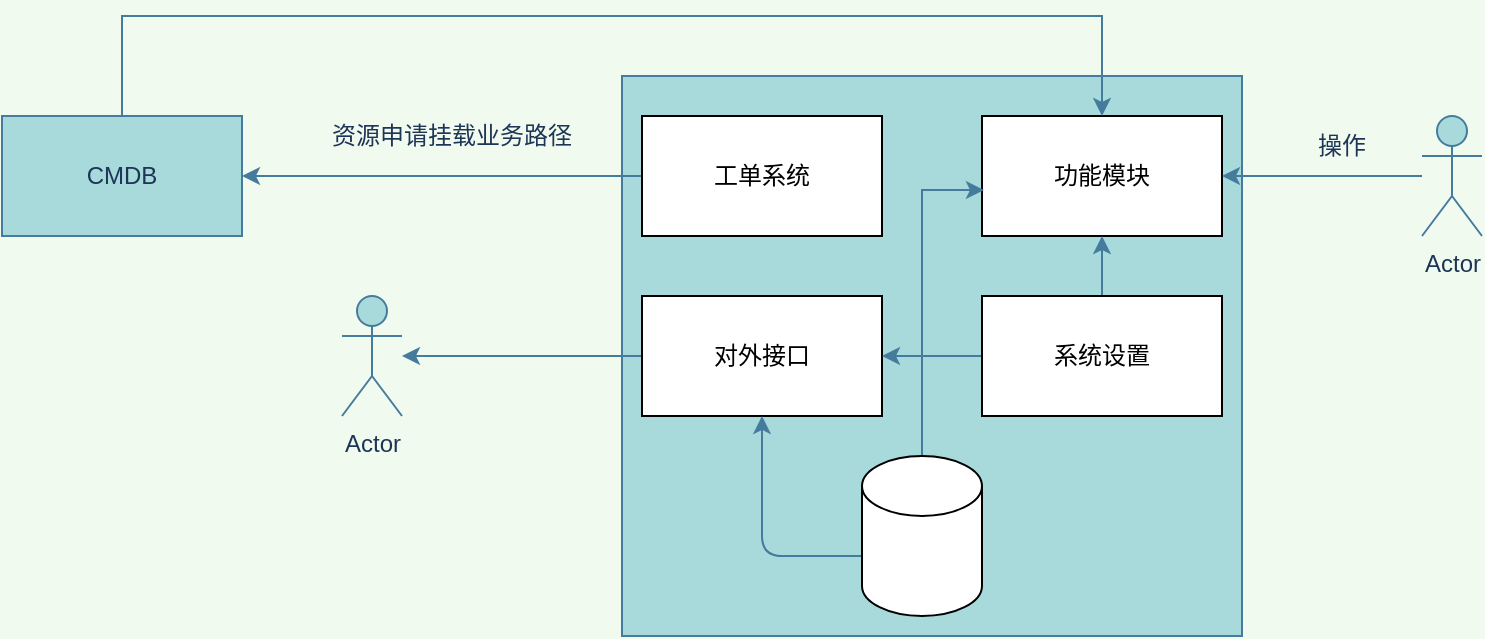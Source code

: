<mxfile version="15.8.3" type="github">
  <diagram id="DgkNy1R7Da5GFt-3lBxv" name="第 1 页">
    <mxGraphModel dx="1186" dy="561" grid="1" gridSize="10" guides="1" tooltips="1" connect="1" arrows="1" fold="1" page="1" pageScale="1" pageWidth="827" pageHeight="1169" background="#F1FAEE" math="0" shadow="0">
      <root>
        <mxCell id="0" />
        <mxCell id="1" parent="0" />
        <mxCell id="6i4auel2bjqROb5DKYu0-1" value="" style="rounded=0;whiteSpace=wrap;html=1;fillColor=#A8DADC;strokeColor=#457B9D;fontColor=#1D3557;" vertex="1" parent="1">
          <mxGeometry x="360" y="130" width="310" height="280" as="geometry" />
        </mxCell>
        <mxCell id="6i4auel2bjqROb5DKYu0-7" style="edgeStyle=orthogonalEdgeStyle;rounded=0;orthogonalLoop=1;jettySize=auto;html=1;entryX=1;entryY=0.5;entryDx=0;entryDy=0;labelBackgroundColor=#F1FAEE;strokeColor=#457B9D;fontColor=#1D3557;" edge="1" parent="1" source="6i4auel2bjqROb5DKYu0-2" target="6i4auel2bjqROb5DKYu0-6">
          <mxGeometry relative="1" as="geometry" />
        </mxCell>
        <mxCell id="6i4auel2bjqROb5DKYu0-2" value="工单系统" style="rounded=0;whiteSpace=wrap;html=1;" vertex="1" parent="1">
          <mxGeometry x="370" y="150" width="120" height="60" as="geometry" />
        </mxCell>
        <mxCell id="6i4auel2bjqROb5DKYu0-3" value="功能模块" style="rounded=0;whiteSpace=wrap;html=1;" vertex="1" parent="1">
          <mxGeometry x="540" y="150" width="120" height="60" as="geometry" />
        </mxCell>
        <mxCell id="6i4auel2bjqROb5DKYu0-23" style="edgeStyle=orthogonalEdgeStyle;curved=0;rounded=1;sketch=0;orthogonalLoop=1;jettySize=auto;html=1;fontColor=#1D3557;strokeColor=#457B9D;fillColor=#A8DADC;" edge="1" parent="1" source="6i4auel2bjqROb5DKYu0-4" target="6i4auel2bjqROb5DKYu0-22">
          <mxGeometry relative="1" as="geometry" />
        </mxCell>
        <mxCell id="6i4auel2bjqROb5DKYu0-4" value="对外接口" style="rounded=0;whiteSpace=wrap;html=1;" vertex="1" parent="1">
          <mxGeometry x="370" y="240" width="120" height="60" as="geometry" />
        </mxCell>
        <mxCell id="6i4auel2bjqROb5DKYu0-13" value="" style="edgeStyle=orthogonalEdgeStyle;rounded=0;orthogonalLoop=1;jettySize=auto;html=1;labelBackgroundColor=#F1FAEE;strokeColor=#457B9D;fontColor=#1D3557;" edge="1" parent="1" source="6i4auel2bjqROb5DKYu0-5" target="6i4auel2bjqROb5DKYu0-3">
          <mxGeometry relative="1" as="geometry" />
        </mxCell>
        <mxCell id="6i4auel2bjqROb5DKYu0-19" value="" style="edgeStyle=orthogonalEdgeStyle;curved=0;rounded=1;sketch=0;orthogonalLoop=1;jettySize=auto;html=1;fontColor=#1D3557;strokeColor=#457B9D;fillColor=#A8DADC;" edge="1" parent="1" source="6i4auel2bjqROb5DKYu0-5" target="6i4auel2bjqROb5DKYu0-4">
          <mxGeometry relative="1" as="geometry" />
        </mxCell>
        <mxCell id="6i4auel2bjqROb5DKYu0-5" value="系统设置" style="rounded=0;whiteSpace=wrap;html=1;" vertex="1" parent="1">
          <mxGeometry x="540" y="240" width="120" height="60" as="geometry" />
        </mxCell>
        <mxCell id="6i4auel2bjqROb5DKYu0-14" style="edgeStyle=orthogonalEdgeStyle;rounded=0;orthogonalLoop=1;jettySize=auto;html=1;entryX=0.5;entryY=0;entryDx=0;entryDy=0;labelBackgroundColor=#F1FAEE;strokeColor=#457B9D;fontColor=#1D3557;" edge="1" parent="1" source="6i4auel2bjqROb5DKYu0-6" target="6i4auel2bjqROb5DKYu0-3">
          <mxGeometry relative="1" as="geometry">
            <Array as="points">
              <mxPoint x="110" y="100" />
              <mxPoint x="600" y="100" />
            </Array>
          </mxGeometry>
        </mxCell>
        <mxCell id="6i4auel2bjqROb5DKYu0-6" value="CMDB" style="rounded=0;whiteSpace=wrap;html=1;fillColor=#A8DADC;strokeColor=#457B9D;fontColor=#1D3557;" vertex="1" parent="1">
          <mxGeometry x="50" y="150" width="120" height="60" as="geometry" />
        </mxCell>
        <mxCell id="6i4auel2bjqROb5DKYu0-8" value="资源申请挂载业务路径" style="text;html=1;strokeColor=none;fillColor=none;align=center;verticalAlign=middle;whiteSpace=wrap;rounded=0;fontColor=#1D3557;" vertex="1" parent="1">
          <mxGeometry x="210" y="150" width="130" height="20" as="geometry" />
        </mxCell>
        <mxCell id="6i4auel2bjqROb5DKYu0-11" style="edgeStyle=orthogonalEdgeStyle;rounded=0;orthogonalLoop=1;jettySize=auto;html=1;entryX=0.008;entryY=0.617;entryDx=0;entryDy=0;entryPerimeter=0;labelBackgroundColor=#F1FAEE;strokeColor=#457B9D;fontColor=#1D3557;" edge="1" parent="1" source="6i4auel2bjqROb5DKYu0-10" target="6i4auel2bjqROb5DKYu0-3">
          <mxGeometry relative="1" as="geometry" />
        </mxCell>
        <mxCell id="6i4auel2bjqROb5DKYu0-21" style="edgeStyle=orthogonalEdgeStyle;curved=0;rounded=1;sketch=0;orthogonalLoop=1;jettySize=auto;html=1;entryX=0.5;entryY=1;entryDx=0;entryDy=0;fontColor=#1D3557;strokeColor=#457B9D;fillColor=#A8DADC;" edge="1" parent="1" source="6i4auel2bjqROb5DKYu0-10" target="6i4auel2bjqROb5DKYu0-4">
          <mxGeometry relative="1" as="geometry">
            <Array as="points">
              <mxPoint x="430" y="370" />
            </Array>
          </mxGeometry>
        </mxCell>
        <mxCell id="6i4auel2bjqROb5DKYu0-10" value="" style="shape=cylinder3;whiteSpace=wrap;html=1;boundedLbl=1;backgroundOutline=1;size=15;" vertex="1" parent="1">
          <mxGeometry x="480" y="320" width="60" height="80" as="geometry" />
        </mxCell>
        <mxCell id="6i4auel2bjqROb5DKYu0-17" style="edgeStyle=orthogonalEdgeStyle;rounded=0;orthogonalLoop=1;jettySize=auto;html=1;entryX=1;entryY=0.5;entryDx=0;entryDy=0;labelBackgroundColor=#F1FAEE;strokeColor=#457B9D;fontColor=#1D3557;" edge="1" parent="1" source="6i4auel2bjqROb5DKYu0-15" target="6i4auel2bjqROb5DKYu0-3">
          <mxGeometry relative="1" as="geometry" />
        </mxCell>
        <mxCell id="6i4auel2bjqROb5DKYu0-15" value="Actor" style="shape=umlActor;verticalLabelPosition=bottom;verticalAlign=top;html=1;outlineConnect=0;fillColor=#A8DADC;strokeColor=#457B9D;fontColor=#1D3557;" vertex="1" parent="1">
          <mxGeometry x="760" y="150" width="30" height="60" as="geometry" />
        </mxCell>
        <mxCell id="6i4auel2bjqROb5DKYu0-18" value="操作" style="text;html=1;strokeColor=none;fillColor=none;align=center;verticalAlign=middle;whiteSpace=wrap;rounded=0;fontColor=#1D3557;" vertex="1" parent="1">
          <mxGeometry x="690" y="150" width="60" height="30" as="geometry" />
        </mxCell>
        <mxCell id="6i4auel2bjqROb5DKYu0-22" value="Actor" style="shape=umlActor;verticalLabelPosition=bottom;verticalAlign=top;html=1;outlineConnect=0;rounded=0;sketch=0;fontColor=#1D3557;strokeColor=#457B9D;fillColor=#A8DADC;" vertex="1" parent="1">
          <mxGeometry x="220" y="240" width="30" height="60" as="geometry" />
        </mxCell>
      </root>
    </mxGraphModel>
  </diagram>
</mxfile>
